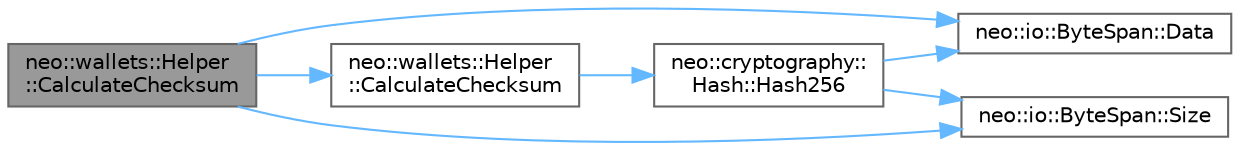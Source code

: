 digraph "neo::wallets::Helper::CalculateChecksum"
{
 // LATEX_PDF_SIZE
  bgcolor="transparent";
  edge [fontname=Helvetica,fontsize=10,labelfontname=Helvetica,labelfontsize=10];
  node [fontname=Helvetica,fontsize=10,shape=box,height=0.2,width=0.4];
  rankdir="LR";
  Node1 [id="Node000001",label="neo::wallets::Helper\l::CalculateChecksum",height=0.2,width=0.4,color="gray40", fillcolor="grey60", style="filled", fontcolor="black",tooltip="Calculates the checksum for address generation (ByteSpan overload)."];
  Node1 -> Node2 [id="edge1_Node000001_Node000002",color="steelblue1",style="solid",tooltip=" "];
  Node2 [id="Node000002",label="neo::wallets::Helper\l::CalculateChecksum",height=0.2,width=0.4,color="grey40", fillcolor="white", style="filled",URL="$classneo_1_1wallets_1_1_helper.html#ab04fdceda00e06d143eaa4cb6e384e78",tooltip="Calculates the checksum for address generation."];
  Node2 -> Node3 [id="edge2_Node000002_Node000003",color="steelblue1",style="solid",tooltip=" "];
  Node3 [id="Node000003",label="neo::cryptography::\lHash::Hash256",height=0.2,width=0.4,color="grey40", fillcolor="white", style="filled",URL="$classneo_1_1cryptography_1_1_hash.html#a1f27587bba8d21efdec839f2679e1a90",tooltip="Computes Hash256 (double SHA256)."];
  Node3 -> Node4 [id="edge3_Node000003_Node000004",color="steelblue1",style="solid",tooltip=" "];
  Node4 [id="Node000004",label="neo::io::ByteSpan::Data",height=0.2,width=0.4,color="grey40", fillcolor="white", style="filled",URL="$classneo_1_1io_1_1_byte_span.html#a0285a19eb5cd212ecd1079e0bc5e494c",tooltip="Gets a pointer to the data."];
  Node3 -> Node5 [id="edge4_Node000003_Node000005",color="steelblue1",style="solid",tooltip=" "];
  Node5 [id="Node000005",label="neo::io::ByteSpan::Size",height=0.2,width=0.4,color="grey40", fillcolor="white", style="filled",URL="$classneo_1_1io_1_1_byte_span.html#a4a869430800a37dcbeefac6f36468fcb",tooltip="Gets the size of the ByteSpan."];
  Node1 -> Node4 [id="edge5_Node000001_Node000004",color="steelblue1",style="solid",tooltip=" "];
  Node1 -> Node5 [id="edge6_Node000001_Node000005",color="steelblue1",style="solid",tooltip=" "];
}
